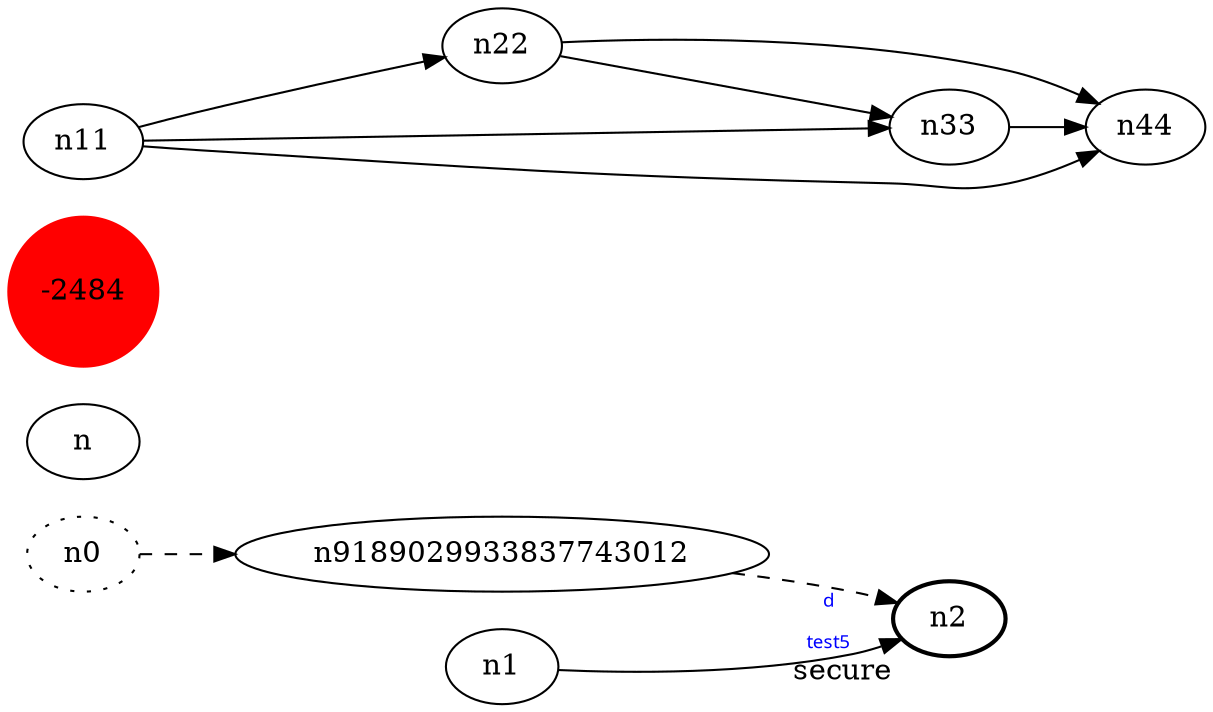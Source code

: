 digraph test5 {
	rankdir=LR;
	fontcolor=blue; /* c0; c753; c0 -- c1 */
	n0 [style=dotted, fillcolor="#123456"]; // c2; c3; c2 -- c3
	n-2484 [height=1, width=1, color=red, style=filled];
	n2 [style=bold, xlabel="secure"];
	n0 -> n9189029933837743012 -> n2[style=dashed];
	n1 -> n2 [fontname="comic sans", label="d\n\l\G", fontcolor=blue, fontsize=9];
	n11 -> n22;
	n11 -> n33;
	n11 -> n44;
	n22 -> n33;
	n22 -> n44;
	n33 -> n44;
}
